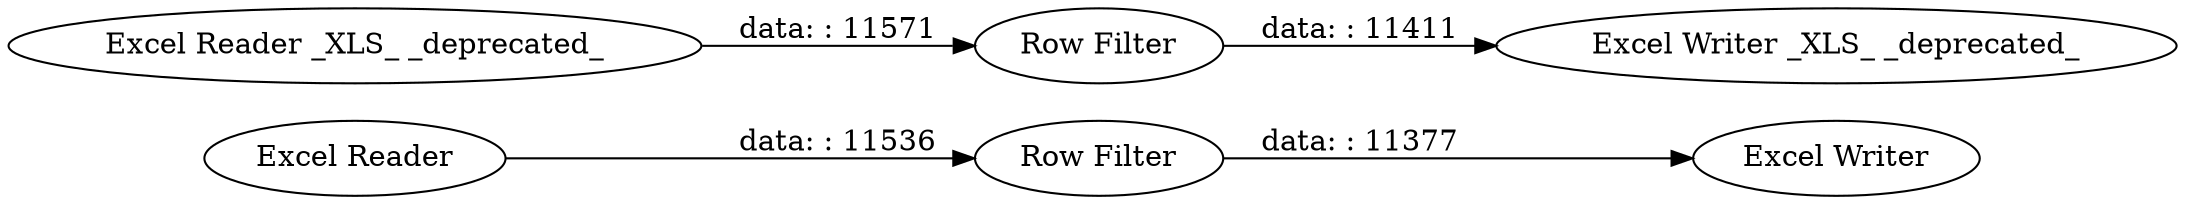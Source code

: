 digraph {
	"4602723793293980193_77" [label="Excel Reader"]
	"4602723793293980193_86" [label="Excel Writer"]
	"4602723793293980193_31" [label="Row Filter"]
	"4602723793293980193_87" [label="Row Filter"]
	"4602723793293980193_84" [label="Excel Writer _XLS_ _deprecated_"]
	"4602723793293980193_3" [label="Excel Reader _XLS_ _deprecated_"]
	"4602723793293980193_87" -> "4602723793293980193_84" [label="data: : 11411"]
	"4602723793293980193_3" -> "4602723793293980193_87" [label="data: : 11571"]
	"4602723793293980193_77" -> "4602723793293980193_31" [label="data: : 11536"]
	"4602723793293980193_31" -> "4602723793293980193_86" [label="data: : 11377"]
	rankdir=LR
}
